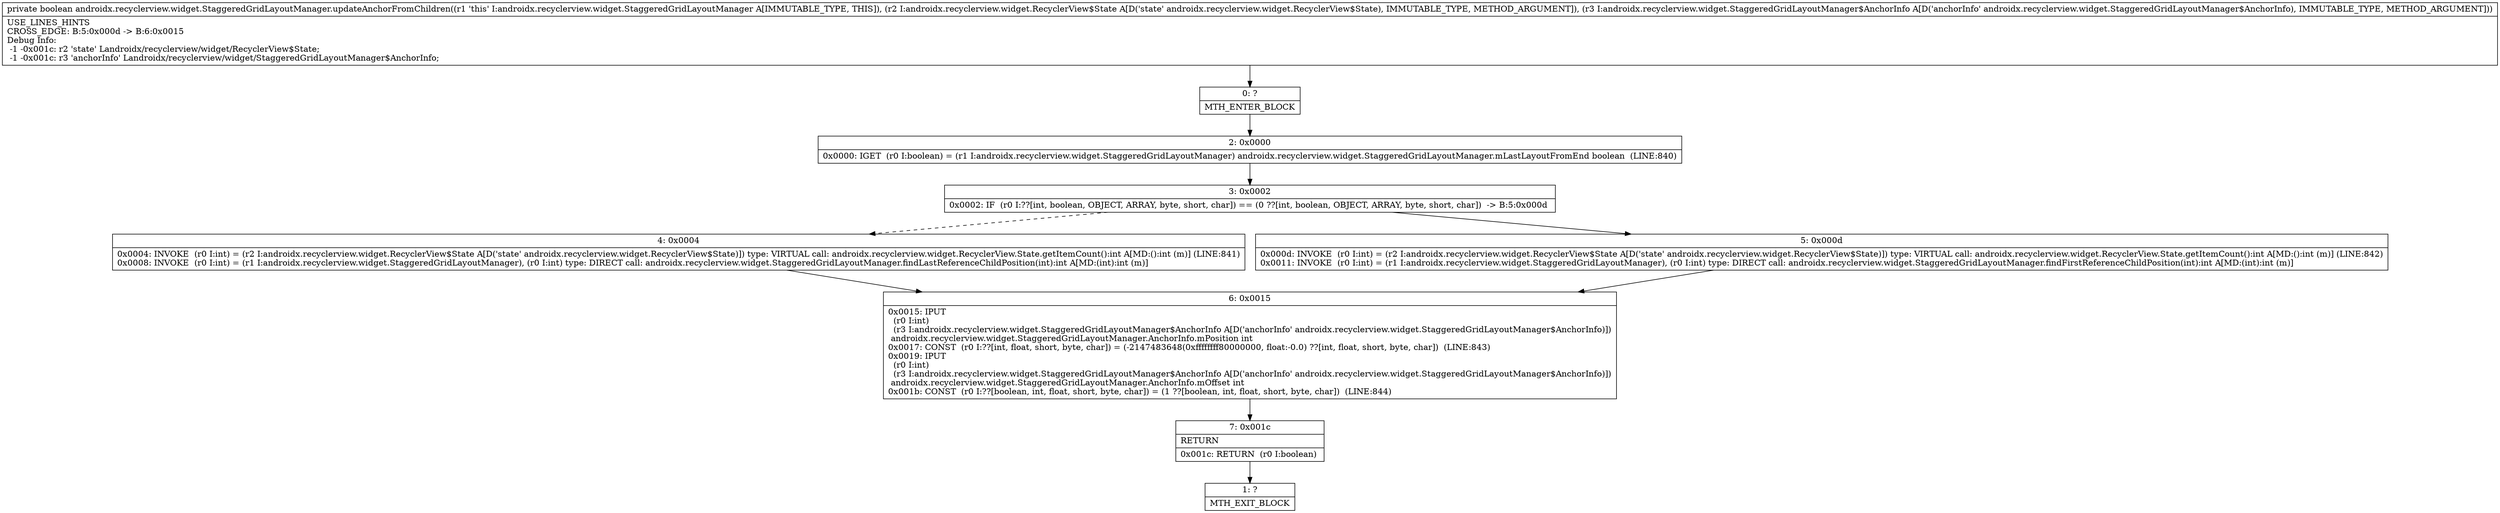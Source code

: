digraph "CFG forandroidx.recyclerview.widget.StaggeredGridLayoutManager.updateAnchorFromChildren(Landroidx\/recyclerview\/widget\/RecyclerView$State;Landroidx\/recyclerview\/widget\/StaggeredGridLayoutManager$AnchorInfo;)Z" {
Node_0 [shape=record,label="{0\:\ ?|MTH_ENTER_BLOCK\l}"];
Node_2 [shape=record,label="{2\:\ 0x0000|0x0000: IGET  (r0 I:boolean) = (r1 I:androidx.recyclerview.widget.StaggeredGridLayoutManager) androidx.recyclerview.widget.StaggeredGridLayoutManager.mLastLayoutFromEnd boolean  (LINE:840)\l}"];
Node_3 [shape=record,label="{3\:\ 0x0002|0x0002: IF  (r0 I:??[int, boolean, OBJECT, ARRAY, byte, short, char]) == (0 ??[int, boolean, OBJECT, ARRAY, byte, short, char])  \-\> B:5:0x000d \l}"];
Node_4 [shape=record,label="{4\:\ 0x0004|0x0004: INVOKE  (r0 I:int) = (r2 I:androidx.recyclerview.widget.RecyclerView$State A[D('state' androidx.recyclerview.widget.RecyclerView$State)]) type: VIRTUAL call: androidx.recyclerview.widget.RecyclerView.State.getItemCount():int A[MD:():int (m)] (LINE:841)\l0x0008: INVOKE  (r0 I:int) = (r1 I:androidx.recyclerview.widget.StaggeredGridLayoutManager), (r0 I:int) type: DIRECT call: androidx.recyclerview.widget.StaggeredGridLayoutManager.findLastReferenceChildPosition(int):int A[MD:(int):int (m)]\l}"];
Node_6 [shape=record,label="{6\:\ 0x0015|0x0015: IPUT  \l  (r0 I:int)\l  (r3 I:androidx.recyclerview.widget.StaggeredGridLayoutManager$AnchorInfo A[D('anchorInfo' androidx.recyclerview.widget.StaggeredGridLayoutManager$AnchorInfo)])\l androidx.recyclerview.widget.StaggeredGridLayoutManager.AnchorInfo.mPosition int \l0x0017: CONST  (r0 I:??[int, float, short, byte, char]) = (\-2147483648(0xffffffff80000000, float:\-0.0) ??[int, float, short, byte, char])  (LINE:843)\l0x0019: IPUT  \l  (r0 I:int)\l  (r3 I:androidx.recyclerview.widget.StaggeredGridLayoutManager$AnchorInfo A[D('anchorInfo' androidx.recyclerview.widget.StaggeredGridLayoutManager$AnchorInfo)])\l androidx.recyclerview.widget.StaggeredGridLayoutManager.AnchorInfo.mOffset int \l0x001b: CONST  (r0 I:??[boolean, int, float, short, byte, char]) = (1 ??[boolean, int, float, short, byte, char])  (LINE:844)\l}"];
Node_7 [shape=record,label="{7\:\ 0x001c|RETURN\l|0x001c: RETURN  (r0 I:boolean) \l}"];
Node_1 [shape=record,label="{1\:\ ?|MTH_EXIT_BLOCK\l}"];
Node_5 [shape=record,label="{5\:\ 0x000d|0x000d: INVOKE  (r0 I:int) = (r2 I:androidx.recyclerview.widget.RecyclerView$State A[D('state' androidx.recyclerview.widget.RecyclerView$State)]) type: VIRTUAL call: androidx.recyclerview.widget.RecyclerView.State.getItemCount():int A[MD:():int (m)] (LINE:842)\l0x0011: INVOKE  (r0 I:int) = (r1 I:androidx.recyclerview.widget.StaggeredGridLayoutManager), (r0 I:int) type: DIRECT call: androidx.recyclerview.widget.StaggeredGridLayoutManager.findFirstReferenceChildPosition(int):int A[MD:(int):int (m)]\l}"];
MethodNode[shape=record,label="{private boolean androidx.recyclerview.widget.StaggeredGridLayoutManager.updateAnchorFromChildren((r1 'this' I:androidx.recyclerview.widget.StaggeredGridLayoutManager A[IMMUTABLE_TYPE, THIS]), (r2 I:androidx.recyclerview.widget.RecyclerView$State A[D('state' androidx.recyclerview.widget.RecyclerView$State), IMMUTABLE_TYPE, METHOD_ARGUMENT]), (r3 I:androidx.recyclerview.widget.StaggeredGridLayoutManager$AnchorInfo A[D('anchorInfo' androidx.recyclerview.widget.StaggeredGridLayoutManager$AnchorInfo), IMMUTABLE_TYPE, METHOD_ARGUMENT]))  | USE_LINES_HINTS\lCROSS_EDGE: B:5:0x000d \-\> B:6:0x0015\lDebug Info:\l  \-1 \-0x001c: r2 'state' Landroidx\/recyclerview\/widget\/RecyclerView$State;\l  \-1 \-0x001c: r3 'anchorInfo' Landroidx\/recyclerview\/widget\/StaggeredGridLayoutManager$AnchorInfo;\l}"];
MethodNode -> Node_0;Node_0 -> Node_2;
Node_2 -> Node_3;
Node_3 -> Node_4[style=dashed];
Node_3 -> Node_5;
Node_4 -> Node_6;
Node_6 -> Node_7;
Node_7 -> Node_1;
Node_5 -> Node_6;
}

